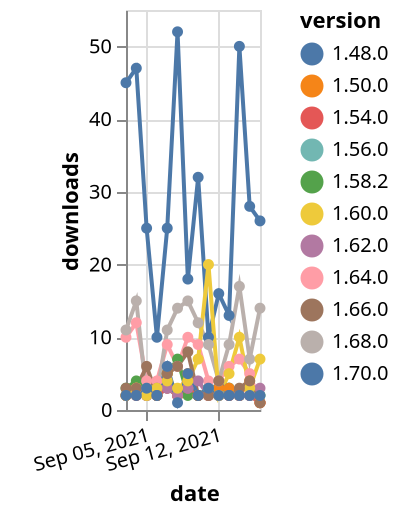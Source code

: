 {"$schema": "https://vega.github.io/schema/vega-lite/v5.json", "description": "A simple bar chart with embedded data.", "data": {"values": [{"date": "2021-09-03", "total": 6347, "delta": 3, "version": "1.58.2"}, {"date": "2021-09-04", "total": 6351, "delta": 4, "version": "1.58.2"}, {"date": "2021-09-05", "total": 6354, "delta": 3, "version": "1.58.2"}, {"date": "2021-09-06", "total": 6356, "delta": 2, "version": "1.58.2"}, {"date": "2021-09-07", "total": 6361, "delta": 5, "version": "1.58.2"}, {"date": "2021-09-08", "total": 6368, "delta": 7, "version": "1.58.2"}, {"date": "2021-09-09", "total": 6370, "delta": 2, "version": "1.58.2"}, {"date": "2021-09-10", "total": 6372, "delta": 2, "version": "1.58.2"}, {"date": "2021-09-11", "total": 6375, "delta": 3, "version": "1.58.2"}, {"date": "2021-09-12", "total": 6377, "delta": 2, "version": "1.58.2"}, {"date": "2021-09-13", "total": 6380, "delta": 3, "version": "1.58.2"}, {"date": "2021-09-14", "total": 6382, "delta": 2, "version": "1.58.2"}, {"date": "2021-09-15", "total": 6384, "delta": 2, "version": "1.58.2"}, {"date": "2021-09-16", "total": 6386, "delta": 2, "version": "1.58.2"}, {"date": "2021-09-03", "total": 7447, "delta": 2, "version": "1.56.0"}, {"date": "2021-09-04", "total": 7449, "delta": 2, "version": "1.56.0"}, {"date": "2021-09-05", "total": 7451, "delta": 2, "version": "1.56.0"}, {"date": "2021-09-06", "total": 7453, "delta": 2, "version": "1.56.0"}, {"date": "2021-09-07", "total": 7456, "delta": 3, "version": "1.56.0"}, {"date": "2021-09-08", "total": 7458, "delta": 2, "version": "1.56.0"}, {"date": "2021-09-09", "total": 7461, "delta": 3, "version": "1.56.0"}, {"date": "2021-09-10", "total": 7463, "delta": 2, "version": "1.56.0"}, {"date": "2021-09-11", "total": 7466, "delta": 3, "version": "1.56.0"}, {"date": "2021-09-12", "total": 7468, "delta": 2, "version": "1.56.0"}, {"date": "2021-09-13", "total": 7471, "delta": 3, "version": "1.56.0"}, {"date": "2021-09-14", "total": 7473, "delta": 2, "version": "1.56.0"}, {"date": "2021-09-15", "total": 7475, "delta": 2, "version": "1.56.0"}, {"date": "2021-09-16", "total": 7476, "delta": 1, "version": "1.56.0"}, {"date": "2021-09-03", "total": 7195, "delta": 10, "version": "1.64.0"}, {"date": "2021-09-04", "total": 7207, "delta": 12, "version": "1.64.0"}, {"date": "2021-09-05", "total": 7211, "delta": 4, "version": "1.64.0"}, {"date": "2021-09-06", "total": 7215, "delta": 4, "version": "1.64.0"}, {"date": "2021-09-07", "total": 7224, "delta": 9, "version": "1.64.0"}, {"date": "2021-09-08", "total": 7230, "delta": 6, "version": "1.64.0"}, {"date": "2021-09-09", "total": 7240, "delta": 10, "version": "1.64.0"}, {"date": "2021-09-10", "total": 7249, "delta": 9, "version": "1.64.0"}, {"date": "2021-09-11", "total": 7253, "delta": 4, "version": "1.64.0"}, {"date": "2021-09-12", "total": 7257, "delta": 4, "version": "1.64.0"}, {"date": "2021-09-13", "total": 7263, "delta": 6, "version": "1.64.0"}, {"date": "2021-09-14", "total": 7270, "delta": 7, "version": "1.64.0"}, {"date": "2021-09-15", "total": 7275, "delta": 5, "version": "1.64.0"}, {"date": "2021-09-16", "total": 7276, "delta": 1, "version": "1.64.0"}, {"date": "2021-09-03", "total": 1520, "delta": 45, "version": "1.70.0"}, {"date": "2021-09-04", "total": 1567, "delta": 47, "version": "1.70.0"}, {"date": "2021-09-05", "total": 1592, "delta": 25, "version": "1.70.0"}, {"date": "2021-09-06", "total": 1602, "delta": 10, "version": "1.70.0"}, {"date": "2021-09-07", "total": 1627, "delta": 25, "version": "1.70.0"}, {"date": "2021-09-08", "total": 1679, "delta": 52, "version": "1.70.0"}, {"date": "2021-09-09", "total": 1697, "delta": 18, "version": "1.70.0"}, {"date": "2021-09-10", "total": 1729, "delta": 32, "version": "1.70.0"}, {"date": "2021-09-11", "total": 1739, "delta": 10, "version": "1.70.0"}, {"date": "2021-09-12", "total": 1755, "delta": 16, "version": "1.70.0"}, {"date": "2021-09-13", "total": 1768, "delta": 13, "version": "1.70.0"}, {"date": "2021-09-14", "total": 1818, "delta": 50, "version": "1.70.0"}, {"date": "2021-09-15", "total": 1846, "delta": 28, "version": "1.70.0"}, {"date": "2021-09-16", "total": 1872, "delta": 26, "version": "1.70.0"}, {"date": "2021-09-03", "total": 2976, "delta": 2, "version": "1.54.0"}, {"date": "2021-09-04", "total": 2978, "delta": 2, "version": "1.54.0"}, {"date": "2021-09-05", "total": 2980, "delta": 2, "version": "1.54.0"}, {"date": "2021-09-06", "total": 2982, "delta": 2, "version": "1.54.0"}, {"date": "2021-09-07", "total": 2985, "delta": 3, "version": "1.54.0"}, {"date": "2021-09-08", "total": 2987, "delta": 2, "version": "1.54.0"}, {"date": "2021-09-09", "total": 2990, "delta": 3, "version": "1.54.0"}, {"date": "2021-09-10", "total": 2992, "delta": 2, "version": "1.54.0"}, {"date": "2021-09-11", "total": 2994, "delta": 2, "version": "1.54.0"}, {"date": "2021-09-12", "total": 2996, "delta": 2, "version": "1.54.0"}, {"date": "2021-09-13", "total": 2998, "delta": 2, "version": "1.54.0"}, {"date": "2021-09-14", "total": 3000, "delta": 2, "version": "1.54.0"}, {"date": "2021-09-15", "total": 3002, "delta": 2, "version": "1.54.0"}, {"date": "2021-09-16", "total": 3003, "delta": 1, "version": "1.54.0"}, {"date": "2021-09-03", "total": 8646, "delta": 2, "version": "1.50.0"}, {"date": "2021-09-04", "total": 8649, "delta": 3, "version": "1.50.0"}, {"date": "2021-09-05", "total": 8651, "delta": 2, "version": "1.50.0"}, {"date": "2021-09-06", "total": 8653, "delta": 2, "version": "1.50.0"}, {"date": "2021-09-07", "total": 8658, "delta": 5, "version": "1.50.0"}, {"date": "2021-09-08", "total": 8660, "delta": 2, "version": "1.50.0"}, {"date": "2021-09-09", "total": 8665, "delta": 5, "version": "1.50.0"}, {"date": "2021-09-10", "total": 8667, "delta": 2, "version": "1.50.0"}, {"date": "2021-09-11", "total": 8669, "delta": 2, "version": "1.50.0"}, {"date": "2021-09-12", "total": 8672, "delta": 3, "version": "1.50.0"}, {"date": "2021-09-13", "total": 8675, "delta": 3, "version": "1.50.0"}, {"date": "2021-09-14", "total": 8677, "delta": 2, "version": "1.50.0"}, {"date": "2021-09-15", "total": 8681, "delta": 4, "version": "1.50.0"}, {"date": "2021-09-16", "total": 8682, "delta": 1, "version": "1.50.0"}, {"date": "2021-09-03", "total": 5663, "delta": 11, "version": "1.68.0"}, {"date": "2021-09-04", "total": 5678, "delta": 15, "version": "1.68.0"}, {"date": "2021-09-05", "total": 5680, "delta": 2, "version": "1.68.0"}, {"date": "2021-09-06", "total": 5682, "delta": 2, "version": "1.68.0"}, {"date": "2021-09-07", "total": 5693, "delta": 11, "version": "1.68.0"}, {"date": "2021-09-08", "total": 5707, "delta": 14, "version": "1.68.0"}, {"date": "2021-09-09", "total": 5722, "delta": 15, "version": "1.68.0"}, {"date": "2021-09-10", "total": 5734, "delta": 12, "version": "1.68.0"}, {"date": "2021-09-11", "total": 5743, "delta": 9, "version": "1.68.0"}, {"date": "2021-09-12", "total": 5747, "delta": 4, "version": "1.68.0"}, {"date": "2021-09-13", "total": 5756, "delta": 9, "version": "1.68.0"}, {"date": "2021-09-14", "total": 5773, "delta": 17, "version": "1.68.0"}, {"date": "2021-09-15", "total": 5780, "delta": 7, "version": "1.68.0"}, {"date": "2021-09-16", "total": 5794, "delta": 14, "version": "1.68.0"}, {"date": "2021-09-03", "total": 3792, "delta": 2, "version": "1.62.0"}, {"date": "2021-09-04", "total": 3795, "delta": 3, "version": "1.62.0"}, {"date": "2021-09-05", "total": 3797, "delta": 2, "version": "1.62.0"}, {"date": "2021-09-06", "total": 3800, "delta": 3, "version": "1.62.0"}, {"date": "2021-09-07", "total": 3803, "delta": 3, "version": "1.62.0"}, {"date": "2021-09-08", "total": 3805, "delta": 2, "version": "1.62.0"}, {"date": "2021-09-09", "total": 3808, "delta": 3, "version": "1.62.0"}, {"date": "2021-09-10", "total": 3812, "delta": 4, "version": "1.62.0"}, {"date": "2021-09-11", "total": 3814, "delta": 2, "version": "1.62.0"}, {"date": "2021-09-12", "total": 3816, "delta": 2, "version": "1.62.0"}, {"date": "2021-09-13", "total": 3818, "delta": 2, "version": "1.62.0"}, {"date": "2021-09-14", "total": 3820, "delta": 2, "version": "1.62.0"}, {"date": "2021-09-15", "total": 3822, "delta": 2, "version": "1.62.0"}, {"date": "2021-09-16", "total": 3825, "delta": 3, "version": "1.62.0"}, {"date": "2021-09-03", "total": 9845, "delta": 2, "version": "1.60.0"}, {"date": "2021-09-04", "total": 9848, "delta": 3, "version": "1.60.0"}, {"date": "2021-09-05", "total": 9850, "delta": 2, "version": "1.60.0"}, {"date": "2021-09-06", "total": 9853, "delta": 3, "version": "1.60.0"}, {"date": "2021-09-07", "total": 9857, "delta": 4, "version": "1.60.0"}, {"date": "2021-09-08", "total": 9860, "delta": 3, "version": "1.60.0"}, {"date": "2021-09-09", "total": 9864, "delta": 4, "version": "1.60.0"}, {"date": "2021-09-10", "total": 9871, "delta": 7, "version": "1.60.0"}, {"date": "2021-09-11", "total": 9891, "delta": 20, "version": "1.60.0"}, {"date": "2021-09-12", "total": 9893, "delta": 2, "version": "1.60.0"}, {"date": "2021-09-13", "total": 9898, "delta": 5, "version": "1.60.0"}, {"date": "2021-09-14", "total": 9908, "delta": 10, "version": "1.60.0"}, {"date": "2021-09-15", "total": 9911, "delta": 3, "version": "1.60.0"}, {"date": "2021-09-16", "total": 9918, "delta": 7, "version": "1.60.0"}, {"date": "2021-09-03", "total": 2501, "delta": 3, "version": "1.66.0"}, {"date": "2021-09-04", "total": 2504, "delta": 3, "version": "1.66.0"}, {"date": "2021-09-05", "total": 2510, "delta": 6, "version": "1.66.0"}, {"date": "2021-09-06", "total": 2512, "delta": 2, "version": "1.66.0"}, {"date": "2021-09-07", "total": 2517, "delta": 5, "version": "1.66.0"}, {"date": "2021-09-08", "total": 2523, "delta": 6, "version": "1.66.0"}, {"date": "2021-09-09", "total": 2531, "delta": 8, "version": "1.66.0"}, {"date": "2021-09-10", "total": 2533, "delta": 2, "version": "1.66.0"}, {"date": "2021-09-11", "total": 2535, "delta": 2, "version": "1.66.0"}, {"date": "2021-09-12", "total": 2539, "delta": 4, "version": "1.66.0"}, {"date": "2021-09-13", "total": 2541, "delta": 2, "version": "1.66.0"}, {"date": "2021-09-14", "total": 2544, "delta": 3, "version": "1.66.0"}, {"date": "2021-09-15", "total": 2548, "delta": 4, "version": "1.66.0"}, {"date": "2021-09-16", "total": 2549, "delta": 1, "version": "1.66.0"}, {"date": "2021-09-03", "total": 8575, "delta": 2, "version": "1.48.0"}, {"date": "2021-09-04", "total": 8577, "delta": 2, "version": "1.48.0"}, {"date": "2021-09-05", "total": 8580, "delta": 3, "version": "1.48.0"}, {"date": "2021-09-06", "total": 8582, "delta": 2, "version": "1.48.0"}, {"date": "2021-09-07", "total": 8588, "delta": 6, "version": "1.48.0"}, {"date": "2021-09-08", "total": 8589, "delta": 1, "version": "1.48.0"}, {"date": "2021-09-09", "total": 8594, "delta": 5, "version": "1.48.0"}, {"date": "2021-09-10", "total": 8596, "delta": 2, "version": "1.48.0"}, {"date": "2021-09-11", "total": 8599, "delta": 3, "version": "1.48.0"}, {"date": "2021-09-12", "total": 8601, "delta": 2, "version": "1.48.0"}, {"date": "2021-09-13", "total": 8603, "delta": 2, "version": "1.48.0"}, {"date": "2021-09-14", "total": 8605, "delta": 2, "version": "1.48.0"}, {"date": "2021-09-15", "total": 8607, "delta": 2, "version": "1.48.0"}, {"date": "2021-09-16", "total": 8609, "delta": 2, "version": "1.48.0"}]}, "width": "container", "mark": {"type": "line", "point": {"filled": true}}, "encoding": {"x": {"field": "date", "type": "temporal", "timeUnit": "yearmonthdate", "title": "date", "axis": {"labelAngle": -15}}, "y": {"field": "delta", "type": "quantitative", "title": "downloads"}, "color": {"field": "version", "type": "nominal"}, "tooltip": {"field": "delta"}}}